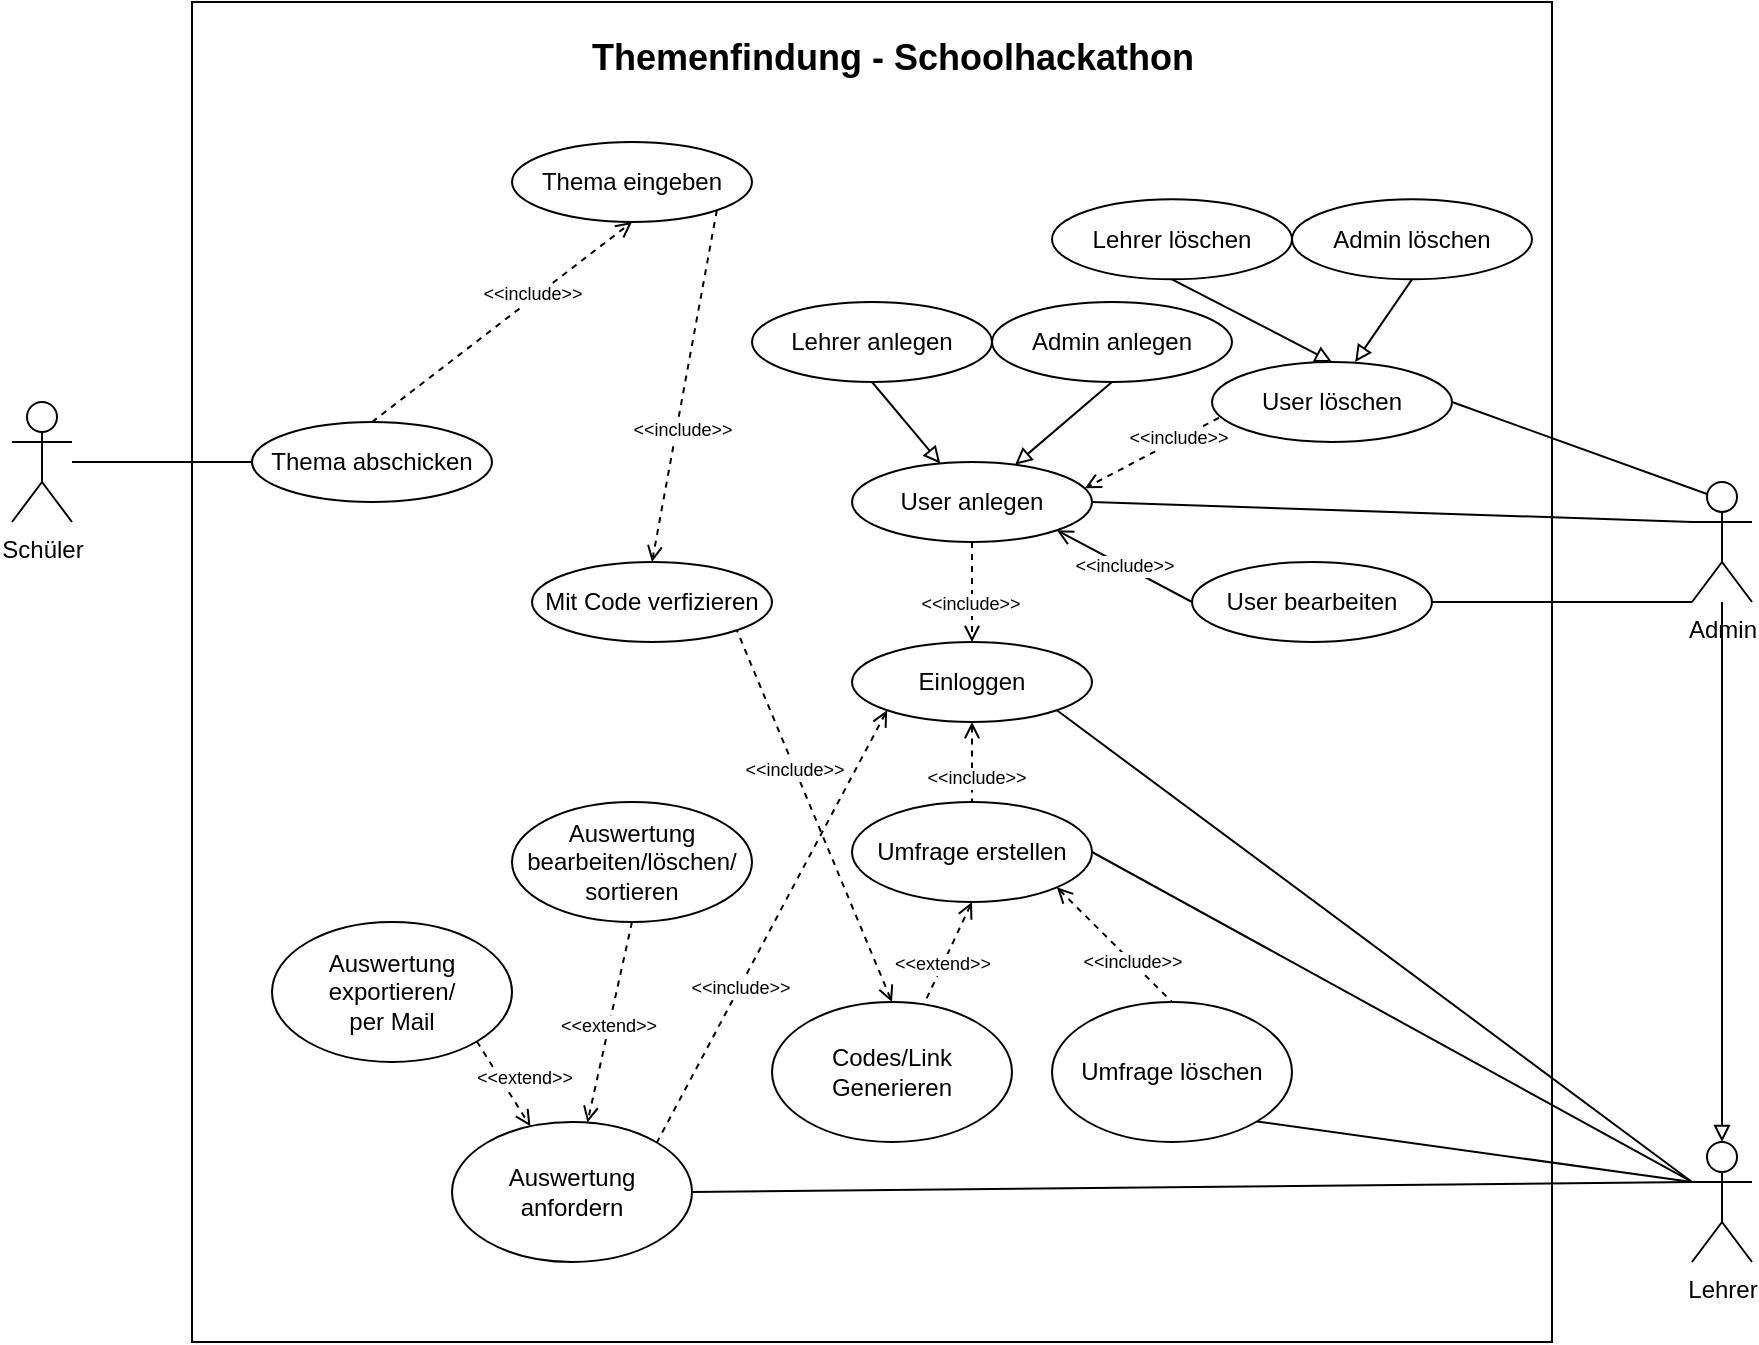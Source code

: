 <mxfile version="17.4.1" type="device"><diagram id="n_g9ShcicKRSaGsYl7LY" name="Page-1"><mxGraphModel dx="2523" dy="2028" grid="1" gridSize="10" guides="1" tooltips="1" connect="1" arrows="1" fold="1" page="1" pageScale="1" pageWidth="850" pageHeight="1100" math="0" shadow="0"><root><mxCell id="0"/><mxCell id="1" parent="0"/><mxCell id="EaUaX-YUv6skA-lKk4uB-4" value="" style="rounded=0;whiteSpace=wrap;html=1;" parent="1" vertex="1"><mxGeometry x="-180" y="-190" width="680" height="670" as="geometry"/></mxCell><mxCell id="EaUaX-YUv6skA-lKk4uB-37" style="edgeStyle=none;rounded=0;orthogonalLoop=1;jettySize=auto;html=1;exitX=0.5;exitY=1;exitDx=0;exitDy=0;dashed=1;fontSize=9;startArrow=none;startFill=0;endArrow=open;endFill=0;" parent="1" source="EaUaX-YUv6skA-lKk4uB-1" target="EaUaX-YUv6skA-lKk4uB-29" edge="1"><mxGeometry relative="1" as="geometry"/></mxCell><mxCell id="EaUaX-YUv6skA-lKk4uB-38" value="&amp;lt;&amp;lt;extend&amp;gt;&amp;gt;" style="edgeLabel;html=1;align=center;verticalAlign=middle;resizable=0;points=[];fontSize=9;" parent="EaUaX-YUv6skA-lKk4uB-37" vertex="1" connectable="0"><mxGeometry x="0.23" y="1" relative="1" as="geometry"><mxPoint y="-10" as="offset"/></mxGeometry></mxCell><mxCell id="EaUaX-YUv6skA-lKk4uB-1" value="&lt;div&gt;Auswertung bearbeiten/löschen/&lt;/div&gt;&lt;div&gt;sortieren&lt;br&gt;&lt;/div&gt;" style="ellipse;whiteSpace=wrap;html=1;" parent="1" vertex="1"><mxGeometry x="-20" y="210" width="120" height="60" as="geometry"/></mxCell><mxCell id="EaUaX-YUv6skA-lKk4uB-25" style="edgeStyle=none;rounded=0;orthogonalLoop=1;jettySize=auto;html=1;exitX=0.5;exitY=1;exitDx=0;exitDy=0;dashed=1;fontSize=9;startArrow=open;startFill=0;endArrow=none;endFill=0;" parent="1" source="EaUaX-YUv6skA-lKk4uB-2" target="EaUaX-YUv6skA-lKk4uB-24" edge="1"><mxGeometry relative="1" as="geometry"/></mxCell><mxCell id="EaUaX-YUv6skA-lKk4uB-26" value="&amp;lt;&amp;lt;extend&amp;gt;&amp;gt;" style="edgeLabel;html=1;align=center;verticalAlign=middle;resizable=0;points=[];fontSize=9;" parent="EaUaX-YUv6skA-lKk4uB-25" vertex="1" connectable="0"><mxGeometry x="0.224" y="-1" relative="1" as="geometry"><mxPoint as="offset"/></mxGeometry></mxCell><mxCell id="EaUaX-YUv6skA-lKk4uB-42" style="edgeStyle=none;rounded=0;orthogonalLoop=1;jettySize=auto;html=1;exitX=1;exitY=1;exitDx=0;exitDy=0;entryX=0.5;entryY=0;entryDx=0;entryDy=0;fontSize=9;startArrow=open;startFill=0;endArrow=none;endFill=0;dashed=1;" parent="1" source="EaUaX-YUv6skA-lKk4uB-2" target="EaUaX-YUv6skA-lKk4uB-40" edge="1"><mxGeometry relative="1" as="geometry"/></mxCell><mxCell id="EaUaX-YUv6skA-lKk4uB-43" value="&amp;lt;&amp;lt;include&amp;gt;&amp;gt;" style="edgeLabel;html=1;align=center;verticalAlign=middle;resizable=0;points=[];fontSize=9;" parent="EaUaX-YUv6skA-lKk4uB-42" vertex="1" connectable="0"><mxGeometry x="0.284" relative="1" as="geometry"><mxPoint as="offset"/></mxGeometry></mxCell><mxCell id="EaUaX-YUv6skA-lKk4uB-2" value="Umfrage erstellen" style="ellipse;whiteSpace=wrap;html=1;" parent="1" vertex="1"><mxGeometry x="150" y="210" width="120" height="50" as="geometry"/></mxCell><mxCell id="EaUaX-YUv6skA-lKk4uB-5" value="Schüler" style="shape=umlActor;verticalLabelPosition=bottom;verticalAlign=top;html=1;outlineConnect=0;" parent="1" vertex="1"><mxGeometry x="-270" y="10" width="30" height="60" as="geometry"/></mxCell><mxCell id="EaUaX-YUv6skA-lKk4uB-19" style="rounded=0;orthogonalLoop=1;jettySize=auto;html=1;exitX=0;exitY=0.333;exitDx=0;exitDy=0;exitPerimeter=0;entryX=1;entryY=1;entryDx=0;entryDy=0;fontSize=9;endArrow=none;endFill=0;" parent="1" source="EaUaX-YUv6skA-lKk4uB-6" target="EaUaX-YUv6skA-lKk4uB-12" edge="1"><mxGeometry relative="1" as="geometry"/></mxCell><mxCell id="EaUaX-YUv6skA-lKk4uB-27" style="edgeStyle=none;rounded=0;orthogonalLoop=1;jettySize=auto;html=1;exitX=0;exitY=0.333;exitDx=0;exitDy=0;exitPerimeter=0;entryX=1;entryY=0.5;entryDx=0;entryDy=0;fontSize=9;startArrow=none;startFill=0;endArrow=none;endFill=0;" parent="1" source="EaUaX-YUv6skA-lKk4uB-6" target="EaUaX-YUv6skA-lKk4uB-2" edge="1"><mxGeometry relative="1" as="geometry"/></mxCell><mxCell id="EaUaX-YUv6skA-lKk4uB-30" style="edgeStyle=none;rounded=0;orthogonalLoop=1;jettySize=auto;html=1;exitX=0;exitY=0.333;exitDx=0;exitDy=0;exitPerimeter=0;entryX=1;entryY=0.5;entryDx=0;entryDy=0;fontSize=9;startArrow=none;startFill=0;endArrow=none;endFill=0;" parent="1" source="EaUaX-YUv6skA-lKk4uB-6" target="EaUaX-YUv6skA-lKk4uB-29" edge="1"><mxGeometry relative="1" as="geometry"/></mxCell><mxCell id="EaUaX-YUv6skA-lKk4uB-41" style="edgeStyle=none;rounded=0;orthogonalLoop=1;jettySize=auto;html=1;exitX=0;exitY=0.333;exitDx=0;exitDy=0;exitPerimeter=0;entryX=1;entryY=1;entryDx=0;entryDy=0;fontSize=9;startArrow=none;startFill=0;endArrow=none;endFill=0;" parent="1" source="EaUaX-YUv6skA-lKk4uB-6" target="EaUaX-YUv6skA-lKk4uB-40" edge="1"><mxGeometry relative="1" as="geometry"/></mxCell><mxCell id="EaUaX-YUv6skA-lKk4uB-6" value="Lehrer" style="shape=umlActor;verticalLabelPosition=bottom;verticalAlign=top;html=1;outlineConnect=0;" parent="1" vertex="1"><mxGeometry x="570" y="380" width="30" height="60" as="geometry"/></mxCell><mxCell id="EaUaX-YUv6skA-lKk4uB-44" style="edgeStyle=none;rounded=0;orthogonalLoop=1;jettySize=auto;html=1;fontSize=9;startArrow=none;startFill=0;endArrow=block;endFill=0;" parent="1" source="EaUaX-YUv6skA-lKk4uB-11" target="EaUaX-YUv6skA-lKk4uB-6" edge="1"><mxGeometry relative="1" as="geometry"/></mxCell><mxCell id="EaUaX-YUv6skA-lKk4uB-47" style="edgeStyle=none;rounded=0;orthogonalLoop=1;jettySize=auto;html=1;exitX=0;exitY=0.333;exitDx=0;exitDy=0;exitPerimeter=0;entryX=1;entryY=0.5;entryDx=0;entryDy=0;fontSize=9;startArrow=none;startFill=0;endArrow=none;endFill=0;" parent="1" source="EaUaX-YUv6skA-lKk4uB-11" target="EaUaX-YUv6skA-lKk4uB-46" edge="1"><mxGeometry relative="1" as="geometry"/></mxCell><mxCell id="EaUaX-YUv6skA-lKk4uB-49" style="edgeStyle=none;rounded=0;orthogonalLoop=1;jettySize=auto;html=1;exitX=0.25;exitY=0.1;exitDx=0;exitDy=0;exitPerimeter=0;entryX=1;entryY=0.5;entryDx=0;entryDy=0;fontSize=9;startArrow=none;startFill=0;endArrow=none;endFill=0;" parent="1" source="EaUaX-YUv6skA-lKk4uB-11" target="EaUaX-YUv6skA-lKk4uB-48" edge="1"><mxGeometry relative="1" as="geometry"/></mxCell><mxCell id="8MEgx4YxMZmscMa1SeCA-19" style="edgeStyle=none;rounded=0;orthogonalLoop=1;jettySize=auto;html=1;exitX=0;exitY=1;exitDx=0;exitDy=0;exitPerimeter=0;entryX=1;entryY=0.5;entryDx=0;entryDy=0;fontSize=9;startArrow=none;startFill=0;endArrow=none;endFill=0;" edge="1" parent="1" source="EaUaX-YUv6skA-lKk4uB-11" target="8MEgx4YxMZmscMa1SeCA-17"><mxGeometry relative="1" as="geometry"/></mxCell><mxCell id="EaUaX-YUv6skA-lKk4uB-11" value="Admin" style="shape=umlActor;verticalLabelPosition=bottom;verticalAlign=top;html=1;outlineConnect=0;" parent="1" vertex="1"><mxGeometry x="570" y="50" width="30" height="60" as="geometry"/></mxCell><mxCell id="EaUaX-YUv6skA-lKk4uB-20" style="edgeStyle=none;rounded=0;orthogonalLoop=1;jettySize=auto;html=1;exitX=0.5;exitY=1;exitDx=0;exitDy=0;fontSize=9;endArrow=none;endFill=0;dashed=1;startArrow=open;startFill=0;" parent="1" source="EaUaX-YUv6skA-lKk4uB-12" target="EaUaX-YUv6skA-lKk4uB-2" edge="1"><mxGeometry relative="1" as="geometry"/></mxCell><mxCell id="EaUaX-YUv6skA-lKk4uB-21" value="&amp;lt;&amp;lt;include&amp;gt;&amp;gt;" style="edgeLabel;html=1;align=center;verticalAlign=middle;resizable=0;points=[];fontSize=9;" parent="EaUaX-YUv6skA-lKk4uB-20" vertex="1" connectable="0"><mxGeometry x="0.38" y="2" relative="1" as="geometry"><mxPoint as="offset"/></mxGeometry></mxCell><mxCell id="EaUaX-YUv6skA-lKk4uB-31" style="edgeStyle=none;rounded=0;orthogonalLoop=1;jettySize=auto;html=1;exitX=0;exitY=1;exitDx=0;exitDy=0;entryX=1;entryY=0;entryDx=0;entryDy=0;fontSize=9;startArrow=open;startFill=0;endArrow=none;endFill=0;dashed=1;" parent="1" source="EaUaX-YUv6skA-lKk4uB-12" target="EaUaX-YUv6skA-lKk4uB-29" edge="1"><mxGeometry relative="1" as="geometry"/></mxCell><mxCell id="EaUaX-YUv6skA-lKk4uB-32" value="&amp;lt;&amp;lt;include&amp;gt;&amp;gt;" style="edgeLabel;html=1;align=center;verticalAlign=middle;resizable=0;points=[];fontSize=9;" parent="EaUaX-YUv6skA-lKk4uB-31" vertex="1" connectable="0"><mxGeometry x="0.287" y="-1" relative="1" as="geometry"><mxPoint x="1" as="offset"/></mxGeometry></mxCell><mxCell id="EaUaX-YUv6skA-lKk4uB-12" value="Einloggen" style="ellipse;whiteSpace=wrap;html=1;" parent="1" vertex="1"><mxGeometry x="150" y="130" width="120" height="40" as="geometry"/></mxCell><mxCell id="EaUaX-YUv6skA-lKk4uB-66" style="edgeStyle=none;rounded=0;orthogonalLoop=1;jettySize=auto;html=1;exitX=0.5;exitY=0;exitDx=0;exitDy=0;entryX=1;entryY=1;entryDx=0;entryDy=0;fontSize=9;startArrow=open;startFill=0;endArrow=none;endFill=0;dashed=1;" parent="1" source="EaUaX-YUv6skA-lKk4uB-24" target="EaUaX-YUv6skA-lKk4uB-54" edge="1"><mxGeometry relative="1" as="geometry"/></mxCell><mxCell id="8MEgx4YxMZmscMa1SeCA-1" value="&lt;font style=&quot;font-size: 9px&quot;&gt;&amp;lt;&amp;lt;include&amp;gt;&amp;gt;&lt;/font&gt;" style="edgeLabel;html=1;align=center;verticalAlign=middle;resizable=0;points=[];" vertex="1" connectable="0" parent="EaUaX-YUv6skA-lKk4uB-66"><mxGeometry x="0.263" relative="1" as="geometry"><mxPoint as="offset"/></mxGeometry></mxCell><mxCell id="EaUaX-YUv6skA-lKk4uB-24" value="Codes/Link Generieren" style="ellipse;whiteSpace=wrap;html=1;" parent="1" vertex="1"><mxGeometry x="110" y="310" width="120" height="70" as="geometry"/></mxCell><mxCell id="EaUaX-YUv6skA-lKk4uB-29" value="Auswertung anfordern" style="ellipse;whiteSpace=wrap;html=1;" parent="1" vertex="1"><mxGeometry x="-50" y="370" width="120" height="70" as="geometry"/></mxCell><mxCell id="EaUaX-YUv6skA-lKk4uB-34" style="edgeStyle=none;rounded=0;orthogonalLoop=1;jettySize=auto;html=1;exitX=1;exitY=1;exitDx=0;exitDy=0;dashed=1;fontSize=9;startArrow=none;startFill=0;endArrow=open;endFill=0;" parent="1" source="EaUaX-YUv6skA-lKk4uB-33" target="EaUaX-YUv6skA-lKk4uB-29" edge="1"><mxGeometry relative="1" as="geometry"/></mxCell><mxCell id="EaUaX-YUv6skA-lKk4uB-35" value="&amp;lt;&amp;lt;extend&amp;gt;&amp;gt;" style="edgeLabel;html=1;align=center;verticalAlign=middle;resizable=0;points=[];fontSize=9;" parent="EaUaX-YUv6skA-lKk4uB-34" vertex="1" connectable="0"><mxGeometry x="-0.412" relative="1" as="geometry"><mxPoint x="16" y="6" as="offset"/></mxGeometry></mxCell><mxCell id="EaUaX-YUv6skA-lKk4uB-33" value="&lt;div&gt;Auswertung exportieren/&lt;/div&gt;&lt;div&gt;per Mail &lt;br&gt;&lt;/div&gt;" style="ellipse;whiteSpace=wrap;html=1;" parent="1" vertex="1"><mxGeometry x="-140" y="270" width="120" height="70" as="geometry"/></mxCell><mxCell id="EaUaX-YUv6skA-lKk4uB-40" value="Umfrage löschen" style="ellipse;whiteSpace=wrap;html=1;" parent="1" vertex="1"><mxGeometry x="250" y="310" width="120" height="70" as="geometry"/></mxCell><mxCell id="EaUaX-YUv6skA-lKk4uB-50" style="edgeStyle=none;rounded=0;orthogonalLoop=1;jettySize=auto;html=1;exitX=0.5;exitY=1;exitDx=0;exitDy=0;fontSize=9;startArrow=none;startFill=0;endArrow=open;endFill=0;dashed=1;" parent="1" source="EaUaX-YUv6skA-lKk4uB-46" edge="1"><mxGeometry relative="1" as="geometry"><mxPoint x="210" y="130" as="targetPoint"/></mxGeometry></mxCell><mxCell id="EaUaX-YUv6skA-lKk4uB-51" value="&amp;lt;&amp;lt;include&amp;gt;&amp;gt;" style="edgeLabel;html=1;align=center;verticalAlign=middle;resizable=0;points=[];fontSize=9;" parent="EaUaX-YUv6skA-lKk4uB-50" vertex="1" connectable="0"><mxGeometry x="0.21" y="-1" relative="1" as="geometry"><mxPoint as="offset"/></mxGeometry></mxCell><mxCell id="8MEgx4YxMZmscMa1SeCA-9" value="" style="edgeStyle=none;rounded=0;orthogonalLoop=1;jettySize=auto;html=1;fontSize=18;startArrow=block;startFill=0;endArrow=none;endFill=0;entryX=0.5;entryY=1;entryDx=0;entryDy=0;" edge="1" parent="1" target="8MEgx4YxMZmscMa1SeCA-10"><mxGeometry relative="1" as="geometry"><mxPoint x="231.588" y="41.339" as="sourcePoint"/><mxPoint x="300" y="-60" as="targetPoint"/></mxGeometry></mxCell><mxCell id="8MEgx4YxMZmscMa1SeCA-18" value="&amp;lt;&amp;lt;include&amp;gt;&amp;gt;" style="edgeStyle=none;rounded=0;orthogonalLoop=1;jettySize=auto;html=1;exitX=1;exitY=1;exitDx=0;exitDy=0;entryX=0;entryY=0.5;entryDx=0;entryDy=0;fontSize=9;startArrow=open;startFill=0;endArrow=none;endFill=0;" edge="1" parent="1" source="EaUaX-YUv6skA-lKk4uB-46" target="8MEgx4YxMZmscMa1SeCA-17"><mxGeometry relative="1" as="geometry"/></mxCell><mxCell id="EaUaX-YUv6skA-lKk4uB-46" value="User anlegen" style="ellipse;whiteSpace=wrap;html=1;" parent="1" vertex="1"><mxGeometry x="150" y="40" width="120" height="40" as="geometry"/></mxCell><mxCell id="EaUaX-YUv6skA-lKk4uB-52" style="edgeStyle=none;rounded=0;orthogonalLoop=1;jettySize=auto;html=1;exitX=0.029;exitY=0.697;exitDx=0;exitDy=0;entryX=0.97;entryY=0.329;entryDx=0;entryDy=0;dashed=1;fontSize=9;startArrow=none;startFill=0;endArrow=open;endFill=0;entryPerimeter=0;exitPerimeter=0;" parent="1" source="EaUaX-YUv6skA-lKk4uB-48" target="EaUaX-YUv6skA-lKk4uB-46" edge="1"><mxGeometry relative="1" as="geometry"/></mxCell><mxCell id="EaUaX-YUv6skA-lKk4uB-57" value="&lt;div&gt;&amp;lt;&amp;lt;include&amp;gt;&amp;gt;&lt;/div&gt;" style="edgeLabel;html=1;align=center;verticalAlign=middle;resizable=0;points=[];fontSize=9;" parent="EaUaX-YUv6skA-lKk4uB-52" vertex="1" connectable="0"><mxGeometry x="-0.393" y="-1" relative="1" as="geometry"><mxPoint as="offset"/></mxGeometry></mxCell><mxCell id="EaUaX-YUv6skA-lKk4uB-48" value="User löschen" style="ellipse;whiteSpace=wrap;html=1;" parent="1" vertex="1"><mxGeometry x="330" y="-10" width="120" height="40" as="geometry"/></mxCell><mxCell id="EaUaX-YUv6skA-lKk4uB-54" value="Mit Code verfizieren" style="ellipse;whiteSpace=wrap;html=1;" parent="1" vertex="1"><mxGeometry x="-10" y="90" width="120" height="40" as="geometry"/></mxCell><mxCell id="EaUaX-YUv6skA-lKk4uB-61" style="edgeStyle=none;rounded=0;orthogonalLoop=1;jettySize=auto;html=1;exitX=1;exitY=1;exitDx=0;exitDy=0;entryX=0.5;entryY=0;entryDx=0;entryDy=0;fontSize=9;startArrow=none;startFill=0;endArrow=open;endFill=0;dashed=1;" parent="1" source="EaUaX-YUv6skA-lKk4uB-56" target="EaUaX-YUv6skA-lKk4uB-54" edge="1"><mxGeometry relative="1" as="geometry"/></mxCell><mxCell id="EaUaX-YUv6skA-lKk4uB-62" value="&lt;div&gt;&amp;lt;&amp;lt;include&amp;gt;&amp;gt;&lt;/div&gt;" style="edgeLabel;html=1;align=center;verticalAlign=middle;resizable=0;points=[];fontSize=9;" parent="EaUaX-YUv6skA-lKk4uB-61" vertex="1" connectable="0"><mxGeometry x="0.243" y="2" relative="1" as="geometry"><mxPoint as="offset"/></mxGeometry></mxCell><mxCell id="EaUaX-YUv6skA-lKk4uB-56" value="Thema eingeben" style="ellipse;whiteSpace=wrap;html=1;" parent="1" vertex="1"><mxGeometry x="-20" y="-120" width="120" height="40" as="geometry"/></mxCell><mxCell id="EaUaX-YUv6skA-lKk4uB-65" style="edgeStyle=none;rounded=0;orthogonalLoop=1;jettySize=auto;html=1;exitX=0;exitY=0.5;exitDx=0;exitDy=0;fontSize=9;startArrow=none;startFill=0;endArrow=none;endFill=0;" parent="1" source="EaUaX-YUv6skA-lKk4uB-60" target="EaUaX-YUv6skA-lKk4uB-5" edge="1"><mxGeometry relative="1" as="geometry"/></mxCell><mxCell id="EaUaX-YUv6skA-lKk4uB-60" value="Thema abschicken" style="ellipse;whiteSpace=wrap;html=1;" parent="1" vertex="1"><mxGeometry x="-150" y="20" width="120" height="40" as="geometry"/></mxCell><mxCell id="EaUaX-YUv6skA-lKk4uB-63" style="edgeStyle=none;rounded=0;orthogonalLoop=1;jettySize=auto;html=1;exitX=0.5;exitY=0;exitDx=0;exitDy=0;entryX=0.5;entryY=1;entryDx=0;entryDy=0;fontSize=9;startArrow=none;startFill=0;endArrow=open;endFill=0;dashed=1;" parent="1" source="EaUaX-YUv6skA-lKk4uB-60" target="EaUaX-YUv6skA-lKk4uB-56" edge="1"><mxGeometry relative="1" as="geometry"><mxPoint x="-34.856" y="-21.718" as="sourcePoint"/><mxPoint x="-100.004" y="19.998" as="targetPoint"/></mxGeometry></mxCell><mxCell id="EaUaX-YUv6skA-lKk4uB-64" value="&amp;lt;&amp;lt;include&amp;gt;&amp;gt;" style="edgeLabel;html=1;align=center;verticalAlign=middle;resizable=0;points=[];fontSize=9;" parent="EaUaX-YUv6skA-lKk4uB-63" vertex="1" connectable="0"><mxGeometry x="0.243" y="2" relative="1" as="geometry"><mxPoint as="offset"/></mxGeometry></mxCell><mxCell id="8MEgx4YxMZmscMa1SeCA-2" value="&lt;font style=&quot;font-size: 18px&quot;&gt;Themenfindung - Schoolhackathon&lt;br&gt;&lt;/font&gt;" style="text;strokeColor=none;fillColor=none;html=1;fontSize=24;fontStyle=1;verticalAlign=middle;align=center;" vertex="1" parent="1"><mxGeometry x="120" y="-184" width="100" height="40" as="geometry"/></mxCell><mxCell id="8MEgx4YxMZmscMa1SeCA-10" value="Admin anlegen" style="ellipse;whiteSpace=wrap;html=1;" vertex="1" parent="1"><mxGeometry x="220" y="-40" width="120" height="40" as="geometry"/></mxCell><mxCell id="8MEgx4YxMZmscMa1SeCA-11" value="" style="edgeStyle=none;rounded=0;orthogonalLoop=1;jettySize=auto;html=1;fontSize=18;startArrow=block;startFill=0;endArrow=none;endFill=0;entryX=0.5;entryY=1;entryDx=0;entryDy=0;" edge="1" parent="1" target="8MEgx4YxMZmscMa1SeCA-12"><mxGeometry relative="1" as="geometry"><mxPoint x="194.117" y="40.713" as="sourcePoint"/><mxPoint x="170" y="-63.86" as="targetPoint"/></mxGeometry></mxCell><mxCell id="8MEgx4YxMZmscMa1SeCA-12" value="Lehrer anlegen" style="ellipse;whiteSpace=wrap;html=1;" vertex="1" parent="1"><mxGeometry x="100" y="-40" width="120" height="40" as="geometry"/></mxCell><mxCell id="8MEgx4YxMZmscMa1SeCA-13" value="" style="edgeStyle=none;rounded=0;orthogonalLoop=1;jettySize=auto;html=1;fontSize=18;startArrow=block;startFill=0;endArrow=none;endFill=0;entryX=0.5;entryY=1;entryDx=0;entryDy=0;" edge="1" parent="1" target="8MEgx4YxMZmscMa1SeCA-14"><mxGeometry relative="1" as="geometry"><mxPoint x="401.588" y="-10.001" as="sourcePoint"/><mxPoint x="470" y="-111.34" as="targetPoint"/></mxGeometry></mxCell><mxCell id="8MEgx4YxMZmscMa1SeCA-14" value="Admin löschen" style="ellipse;whiteSpace=wrap;html=1;" vertex="1" parent="1"><mxGeometry x="370" y="-91.34" width="120" height="40" as="geometry"/></mxCell><mxCell id="8MEgx4YxMZmscMa1SeCA-15" value="" style="edgeStyle=none;rounded=0;orthogonalLoop=1;jettySize=auto;html=1;fontSize=18;startArrow=block;startFill=0;endArrow=none;endFill=0;entryX=0.5;entryY=1;entryDx=0;entryDy=0;exitX=0.5;exitY=0;exitDx=0;exitDy=0;" edge="1" parent="1" target="8MEgx4YxMZmscMa1SeCA-16" source="EaUaX-YUv6skA-lKk4uB-48"><mxGeometry relative="1" as="geometry"><mxPoint x="370" as="sourcePoint"/><mxPoint x="340" y="-115.2" as="targetPoint"/></mxGeometry></mxCell><mxCell id="8MEgx4YxMZmscMa1SeCA-16" value="Lehrer löschen" style="ellipse;whiteSpace=wrap;html=1;" vertex="1" parent="1"><mxGeometry x="250" y="-91.34" width="120" height="40" as="geometry"/></mxCell><mxCell id="8MEgx4YxMZmscMa1SeCA-17" value="User bearbeiten" style="ellipse;whiteSpace=wrap;html=1;" vertex="1" parent="1"><mxGeometry x="320" y="90" width="120" height="40" as="geometry"/></mxCell></root></mxGraphModel></diagram></mxfile>
